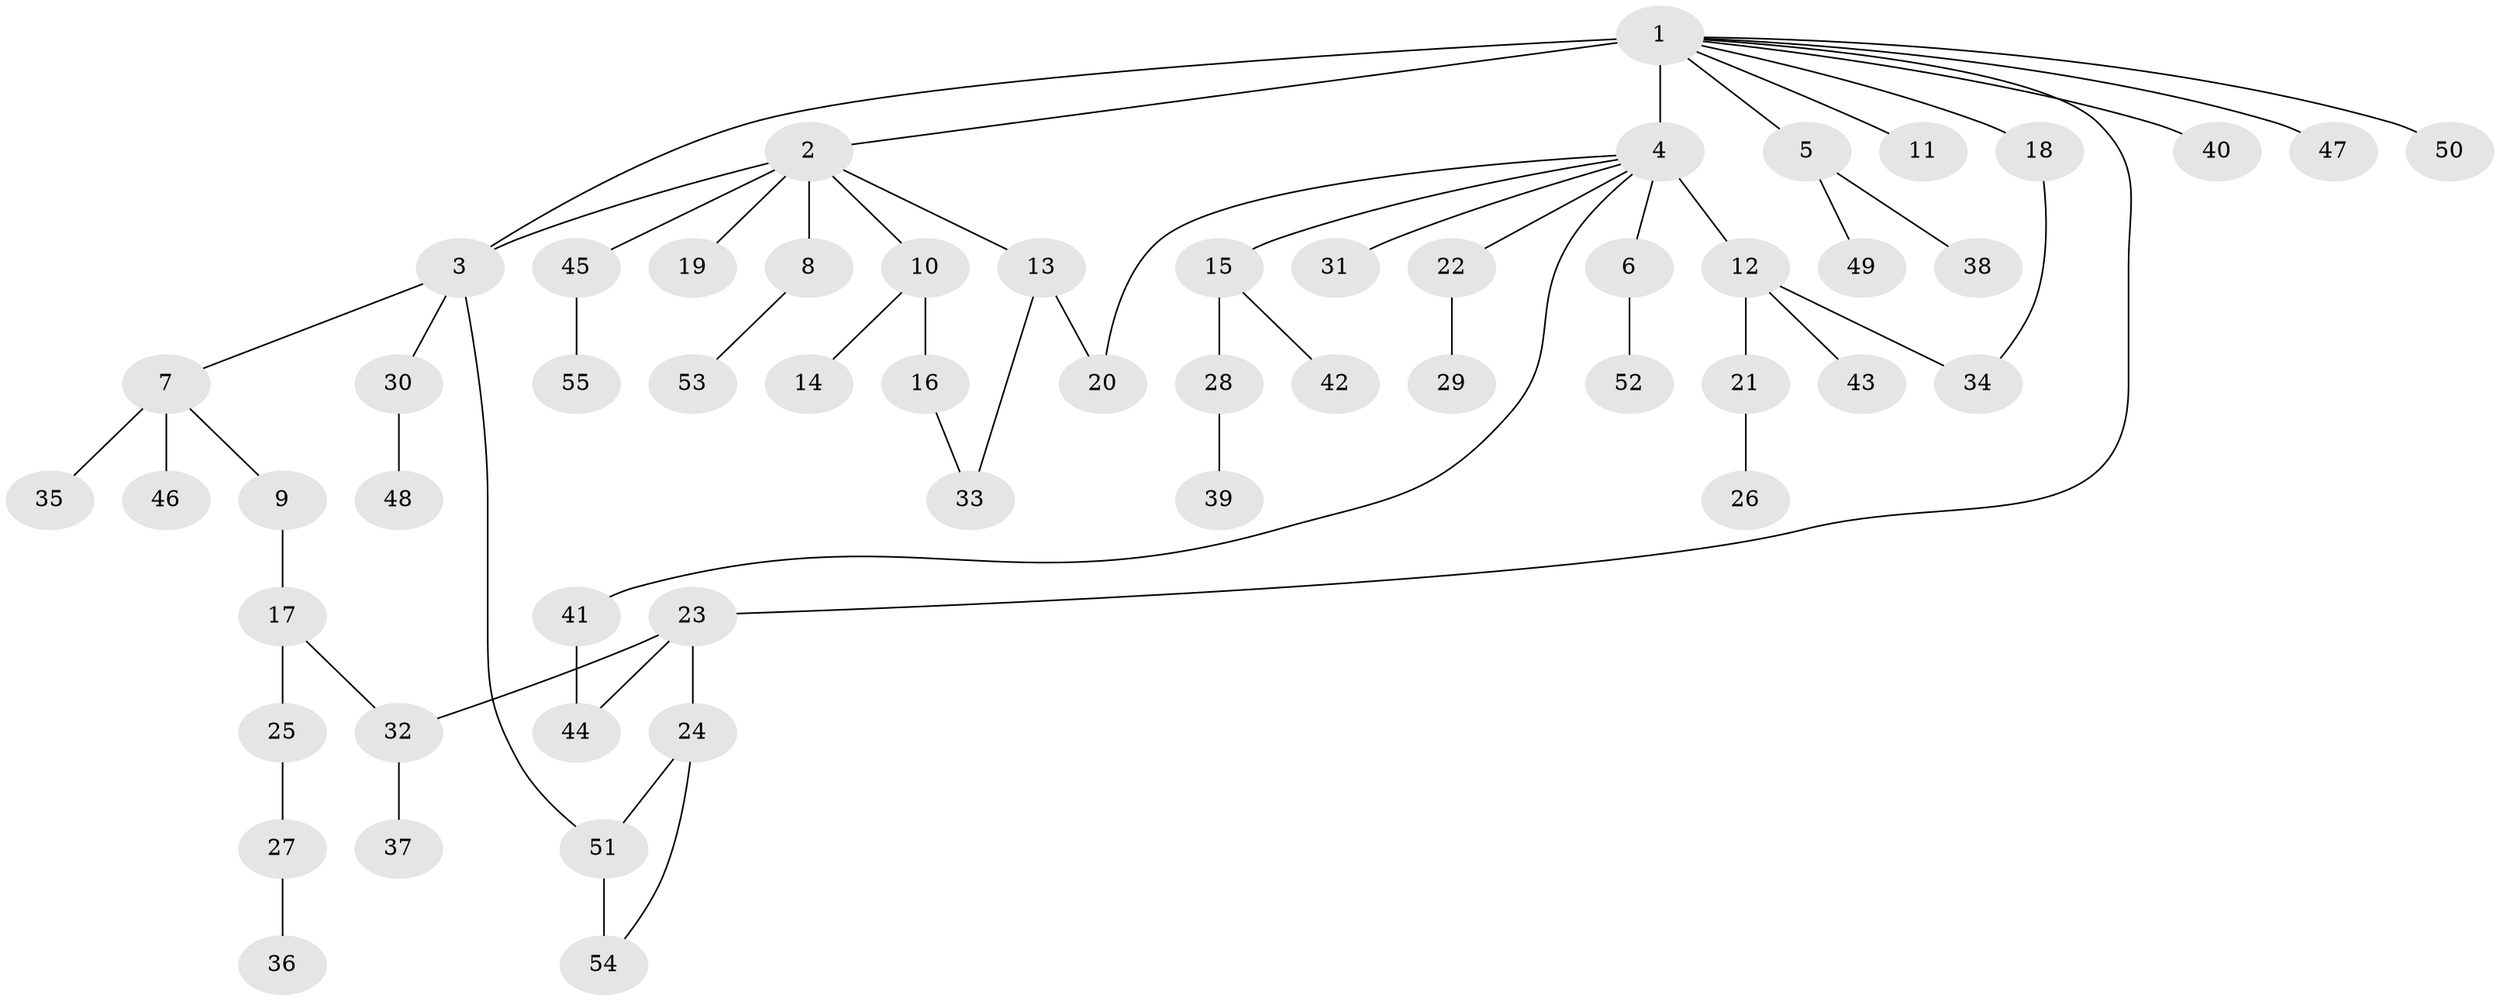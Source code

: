 // original degree distribution, {27: 0.007575757575757576, 12: 0.007575757575757576, 6: 0.022727272727272728, 5: 0.030303030303030304, 1: 0.5984848484848485, 3: 0.09090909090909091, 2: 0.19696969696969696, 10: 0.007575757575757576, 4: 0.030303030303030304, 8: 0.007575757575757576}
// Generated by graph-tools (version 1.1) at 2025/50/03/04/25 22:50:12]
// undirected, 55 vertices, 62 edges
graph export_dot {
  node [color=gray90,style=filled];
  1;
  2;
  3;
  4;
  5;
  6;
  7;
  8;
  9;
  10;
  11;
  12;
  13;
  14;
  15;
  16;
  17;
  18;
  19;
  20;
  21;
  22;
  23;
  24;
  25;
  26;
  27;
  28;
  29;
  30;
  31;
  32;
  33;
  34;
  35;
  36;
  37;
  38;
  39;
  40;
  41;
  42;
  43;
  44;
  45;
  46;
  47;
  48;
  49;
  50;
  51;
  52;
  53;
  54;
  55;
  1 -- 2 [weight=1.0];
  1 -- 3 [weight=1.0];
  1 -- 4 [weight=17.0];
  1 -- 5 [weight=1.0];
  1 -- 11 [weight=1.0];
  1 -- 18 [weight=1.0];
  1 -- 23 [weight=1.0];
  1 -- 40 [weight=1.0];
  1 -- 47 [weight=1.0];
  1 -- 50 [weight=1.0];
  2 -- 3 [weight=1.0];
  2 -- 8 [weight=5.0];
  2 -- 10 [weight=1.0];
  2 -- 13 [weight=1.0];
  2 -- 19 [weight=1.0];
  2 -- 45 [weight=1.0];
  3 -- 7 [weight=1.0];
  3 -- 30 [weight=1.0];
  3 -- 51 [weight=1.0];
  4 -- 6 [weight=1.0];
  4 -- 12 [weight=1.0];
  4 -- 15 [weight=1.0];
  4 -- 20 [weight=1.0];
  4 -- 22 [weight=1.0];
  4 -- 31 [weight=1.0];
  4 -- 41 [weight=1.0];
  5 -- 38 [weight=2.0];
  5 -- 49 [weight=1.0];
  6 -- 52 [weight=1.0];
  7 -- 9 [weight=1.0];
  7 -- 35 [weight=2.0];
  7 -- 46 [weight=1.0];
  8 -- 53 [weight=1.0];
  9 -- 17 [weight=1.0];
  10 -- 14 [weight=1.0];
  10 -- 16 [weight=3.0];
  12 -- 21 [weight=1.0];
  12 -- 34 [weight=6.0];
  12 -- 43 [weight=1.0];
  13 -- 20 [weight=2.0];
  13 -- 33 [weight=1.0];
  15 -- 28 [weight=1.0];
  15 -- 42 [weight=1.0];
  16 -- 33 [weight=1.0];
  17 -- 25 [weight=1.0];
  17 -- 32 [weight=1.0];
  18 -- 34 [weight=1.0];
  21 -- 26 [weight=1.0];
  22 -- 29 [weight=2.0];
  23 -- 24 [weight=1.0];
  23 -- 32 [weight=4.0];
  23 -- 44 [weight=1.0];
  24 -- 51 [weight=1.0];
  24 -- 54 [weight=1.0];
  25 -- 27 [weight=1.0];
  27 -- 36 [weight=2.0];
  28 -- 39 [weight=1.0];
  30 -- 48 [weight=1.0];
  32 -- 37 [weight=1.0];
  41 -- 44 [weight=1.0];
  45 -- 55 [weight=1.0];
  51 -- 54 [weight=2.0];
}
